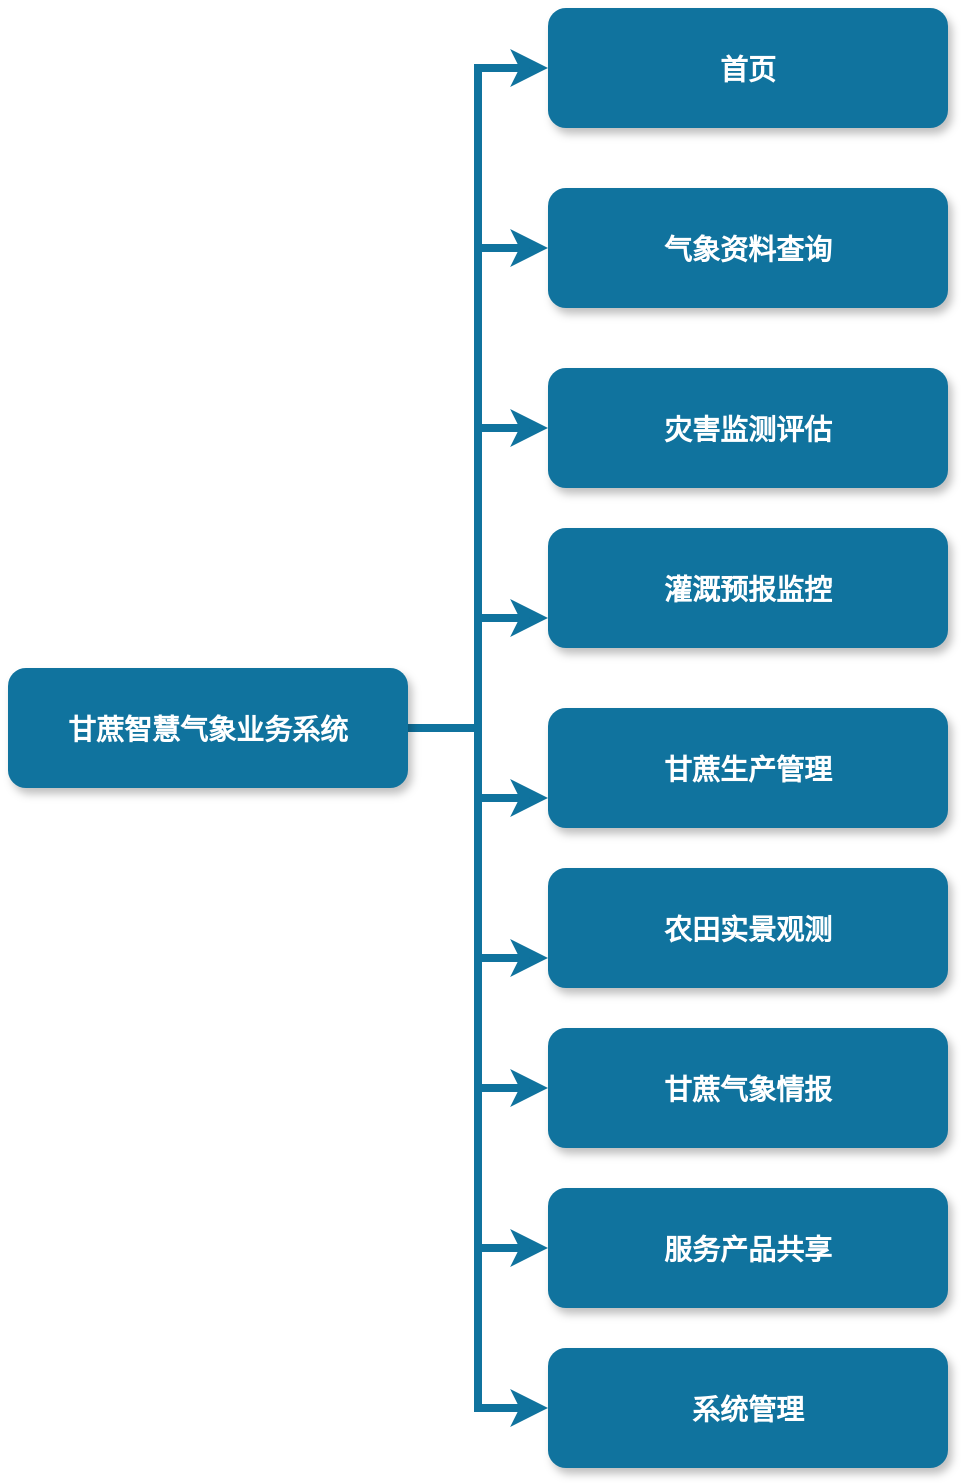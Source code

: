 <mxfile version="10.6.2" type="github"><diagram name="Page-1" id="97916047-d0de-89f5-080d-49f4d83e522f"><mxGraphModel dx="1580" dy="936" grid="1" gridSize="10" guides="1" tooltips="1" connect="1" arrows="1" fold="1" page="1" pageScale="1.5" pageWidth="1169" pageHeight="827" background="#ffffff" math="0" shadow="0"><root><mxCell id="0"/><mxCell id="1" parent="0"/><mxCell id="yXpJdOE2uqKDoM4wAUeT-64" style="edgeStyle=orthogonalEdgeStyle;rounded=0;orthogonalLoop=1;jettySize=auto;html=1;entryX=0;entryY=0.5;entryDx=0;entryDy=0;strokeColor=#10739E;strokeWidth=4;" edge="1" parent="1" source="2" target="4"><mxGeometry relative="1" as="geometry"/></mxCell><mxCell id="yXpJdOE2uqKDoM4wAUeT-65" style="edgeStyle=orthogonalEdgeStyle;rounded=0;orthogonalLoop=1;jettySize=auto;html=1;entryX=0;entryY=0.75;entryDx=0;entryDy=0;strokeColor=#10739E;strokeWidth=4;" edge="1" parent="1" source="2" target="yXpJdOE2uqKDoM4wAUeT-59"><mxGeometry relative="1" as="geometry"/></mxCell><mxCell id="yXpJdOE2uqKDoM4wAUeT-66" style="edgeStyle=orthogonalEdgeStyle;rounded=0;orthogonalLoop=1;jettySize=auto;html=1;entryX=0;entryY=0.75;entryDx=0;entryDy=0;strokeColor=#10739E;strokeWidth=4;" edge="1" parent="1" source="2" target="yXpJdOE2uqKDoM4wAUeT-61"><mxGeometry relative="1" as="geometry"/></mxCell><mxCell id="yXpJdOE2uqKDoM4wAUeT-67" style="edgeStyle=orthogonalEdgeStyle;rounded=0;orthogonalLoop=1;jettySize=auto;html=1;entryX=0;entryY=0.5;entryDx=0;entryDy=0;strokeColor=#10739E;strokeWidth=4;" edge="1" parent="1" source="2" target="yXpJdOE2uqKDoM4wAUeT-60"><mxGeometry relative="1" as="geometry"/></mxCell><mxCell id="yXpJdOE2uqKDoM4wAUeT-68" style="edgeStyle=orthogonalEdgeStyle;rounded=0;orthogonalLoop=1;jettySize=auto;html=1;entryX=0;entryY=0.5;entryDx=0;entryDy=0;strokeColor=#10739E;strokeWidth=4;" edge="1" parent="1" source="2" target="5"><mxGeometry relative="1" as="geometry"/></mxCell><mxCell id="yXpJdOE2uqKDoM4wAUeT-69" style="edgeStyle=orthogonalEdgeStyle;rounded=0;orthogonalLoop=1;jettySize=auto;html=1;entryX=0;entryY=0.5;entryDx=0;entryDy=0;strokeColor=#10739E;strokeWidth=4;" edge="1" parent="1" source="2" target="7"><mxGeometry relative="1" as="geometry"/></mxCell><mxCell id="yXpJdOE2uqKDoM4wAUeT-70" style="edgeStyle=orthogonalEdgeStyle;rounded=0;orthogonalLoop=1;jettySize=auto;html=1;entryX=0;entryY=0.5;entryDx=0;entryDy=0;strokeColor=#10739E;strokeWidth=4;" edge="1" parent="1" source="2" target="yXpJdOE2uqKDoM4wAUeT-58"><mxGeometry relative="1" as="geometry"/></mxCell><mxCell id="yXpJdOE2uqKDoM4wAUeT-71" style="edgeStyle=orthogonalEdgeStyle;rounded=0;orthogonalLoop=1;jettySize=auto;html=1;entryX=0;entryY=0.5;entryDx=0;entryDy=0;strokeColor=#10739E;strokeWidth=4;" edge="1" parent="1" source="2" target="yXpJdOE2uqKDoM4wAUeT-62"><mxGeometry relative="1" as="geometry"/></mxCell><mxCell id="yXpJdOE2uqKDoM4wAUeT-72" style="edgeStyle=orthogonalEdgeStyle;rounded=0;orthogonalLoop=1;jettySize=auto;html=1;entryX=0;entryY=0.75;entryDx=0;entryDy=0;strokeColor=#10739E;strokeWidth=4;" edge="1" parent="1" source="2" target="6"><mxGeometry relative="1" as="geometry"/></mxCell><mxCell id="2" value="甘蔗智慧气象业务系统" style="rounded=1;fillColor=#10739E;strokeColor=none;shadow=1;gradientColor=none;fontStyle=1;fontColor=#FFFFFF;fontSize=14;" parent="1" vertex="1"><mxGeometry x="280" y="370" width="200" height="60" as="geometry"/></mxCell><mxCell id="4" value="灾害监测评估" style="rounded=1;fillColor=#10739E;strokeColor=none;shadow=1;gradientColor=none;fontStyle=1;fontColor=#FFFFFF;fontSize=14;" parent="1" vertex="1"><mxGeometry x="550" y="220" width="200" height="60" as="geometry"/></mxCell><mxCell id="5" value="气象资料查询" style="rounded=1;fillColor=#10739E;strokeColor=none;shadow=1;gradientColor=none;fontStyle=1;fontColor=#FFFFFF;fontSize=14;" parent="1" vertex="1"><mxGeometry x="550" y="130" width="200" height="60" as="geometry"/></mxCell><mxCell id="6" value="灌溉预报监控" style="rounded=1;fillColor=#10739E;strokeColor=none;shadow=1;gradientColor=none;fontStyle=1;fontColor=#FFFFFF;fontSize=14;" parent="1" vertex="1"><mxGeometry x="550" y="300" width="200" height="60" as="geometry"/></mxCell><mxCell id="7" value="首页" style="rounded=1;fillColor=#10739E;strokeColor=none;shadow=1;gradientColor=none;fontStyle=1;fontColor=#FFFFFF;fontSize=14;" parent="1" vertex="1"><mxGeometry x="550" y="40" width="200" height="60" as="geometry"/></mxCell><mxCell id="yXpJdOE2uqKDoM4wAUeT-58" value="服务产品共享" style="rounded=1;fillColor=#10739E;strokeColor=none;shadow=1;gradientColor=none;fontStyle=1;fontColor=#FFFFFF;fontSize=14;" vertex="1" parent="1"><mxGeometry x="550" y="630" width="200" height="60" as="geometry"/></mxCell><mxCell id="yXpJdOE2uqKDoM4wAUeT-59" value="甘蔗生产管理" style="rounded=1;fillColor=#10739E;strokeColor=none;shadow=1;gradientColor=none;fontStyle=1;fontColor=#FFFFFF;fontSize=14;" vertex="1" parent="1"><mxGeometry x="550" y="390" width="200" height="60" as="geometry"/></mxCell><mxCell id="yXpJdOE2uqKDoM4wAUeT-60" value="甘蔗气象情报" style="rounded=1;fillColor=#10739E;strokeColor=none;shadow=1;gradientColor=none;fontStyle=1;fontColor=#FFFFFF;fontSize=14;" vertex="1" parent="1"><mxGeometry x="550" y="550" width="200" height="60" as="geometry"/></mxCell><mxCell id="yXpJdOE2uqKDoM4wAUeT-61" value="农田实景观测" style="rounded=1;fillColor=#10739E;strokeColor=none;shadow=1;gradientColor=none;fontStyle=1;fontColor=#FFFFFF;fontSize=14;" vertex="1" parent="1"><mxGeometry x="550" y="470" width="200" height="60" as="geometry"/></mxCell><mxCell id="yXpJdOE2uqKDoM4wAUeT-62" value="系统管理" style="rounded=1;fillColor=#10739E;strokeColor=none;shadow=1;gradientColor=none;fontStyle=1;fontColor=#FFFFFF;fontSize=14;" vertex="1" parent="1"><mxGeometry x="550" y="710" width="200" height="60" as="geometry"/></mxCell></root></mxGraphModel></diagram></mxfile>